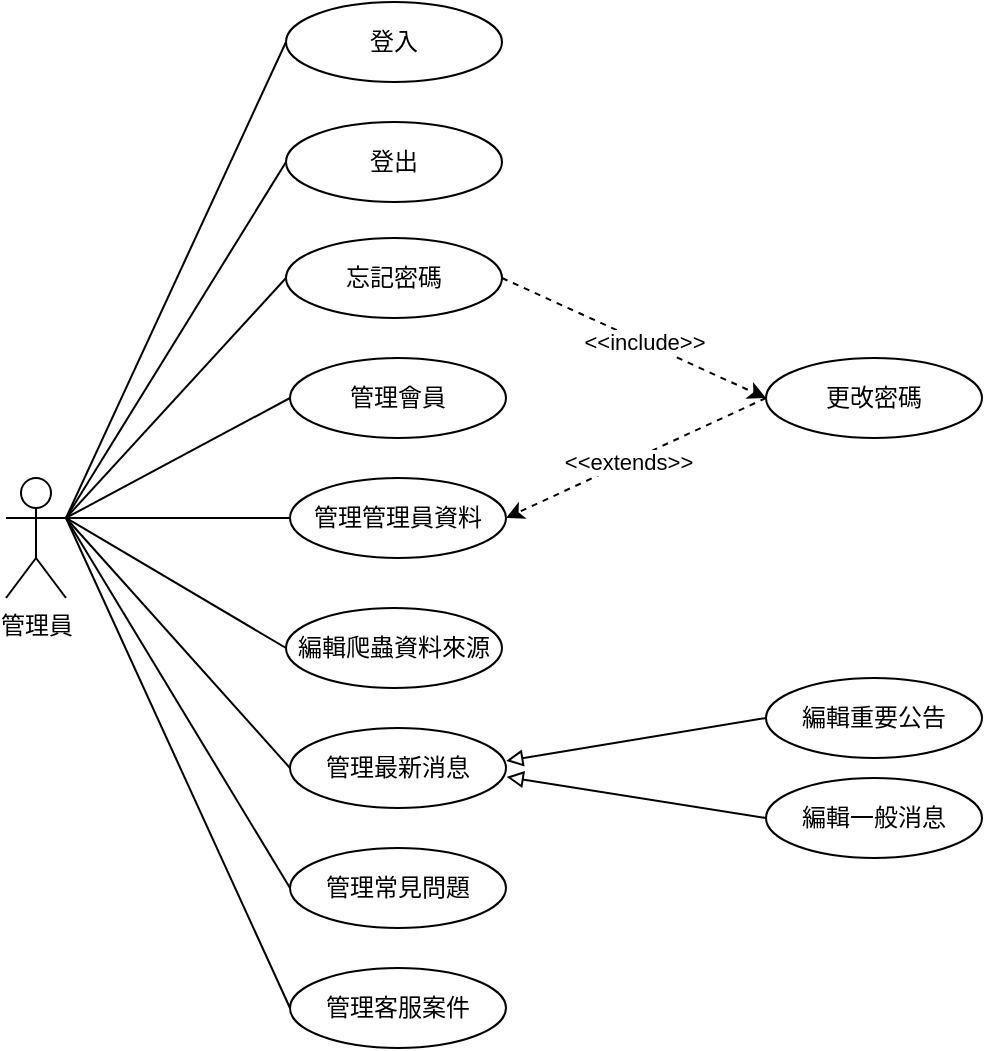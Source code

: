 <mxfile version="21.2.8" type="device">
  <diagram name="Page-1" id="SuZEew9TOA1hloKFOrxG">
    <mxGraphModel dx="978" dy="571" grid="1" gridSize="10" guides="1" tooltips="1" connect="1" arrows="1" fold="1" page="1" pageScale="1" pageWidth="827" pageHeight="1169" math="0" shadow="0">
      <root>
        <mxCell id="0" />
        <mxCell id="1" parent="0" />
        <mxCell id="WXgjw30DrMRq_QYT7Y3j-2" value="管理員" style="shape=umlActor;verticalLabelPosition=bottom;verticalAlign=top;html=1;outlineConnect=0;" parent="1" vertex="1">
          <mxGeometry x="90" y="395" width="30" height="60" as="geometry" />
        </mxCell>
        <mxCell id="WXgjw30DrMRq_QYT7Y3j-3" style="rounded=0;orthogonalLoop=1;jettySize=auto;html=1;exitX=1;exitY=0.333;exitDx=0;exitDy=0;exitPerimeter=0;entryX=0;entryY=0.5;entryDx=0;entryDy=0;endArrow=none;endFill=0;" parent="1" source="WXgjw30DrMRq_QYT7Y3j-2" target="WXgjw30DrMRq_QYT7Y3j-8" edge="1">
          <mxGeometry relative="1" as="geometry">
            <mxPoint x="90" y="455" as="sourcePoint" />
            <mxPoint x="242" y="315" as="targetPoint" />
          </mxGeometry>
        </mxCell>
        <mxCell id="WXgjw30DrMRq_QYT7Y3j-5" style="rounded=0;orthogonalLoop=1;jettySize=auto;html=1;exitX=1;exitY=0.333;exitDx=0;exitDy=0;exitPerimeter=0;entryX=0;entryY=0.5;entryDx=0;entryDy=0;endArrow=none;endFill=0;" parent="1" source="WXgjw30DrMRq_QYT7Y3j-2" target="WXgjw30DrMRq_QYT7Y3j-15" edge="1">
          <mxGeometry relative="1" as="geometry">
            <mxPoint x="90" y="455" as="sourcePoint" />
            <mxPoint x="242" y="430" as="targetPoint" />
          </mxGeometry>
        </mxCell>
        <mxCell id="WXgjw30DrMRq_QYT7Y3j-6" style="rounded=0;orthogonalLoop=1;jettySize=auto;html=1;entryX=0;entryY=0.5;entryDx=0;entryDy=0;endArrow=none;endFill=0;exitX=1;exitY=0.333;exitDx=0;exitDy=0;exitPerimeter=0;" parent="1" source="WXgjw30DrMRq_QYT7Y3j-2" target="WXgjw30DrMRq_QYT7Y3j-16" edge="1">
          <mxGeometry relative="1" as="geometry">
            <mxPoint x="80" y="445" as="sourcePoint" />
            <mxPoint x="242" y="490" as="targetPoint" />
          </mxGeometry>
        </mxCell>
        <mxCell id="WXgjw30DrMRq_QYT7Y3j-7" style="rounded=0;orthogonalLoop=1;jettySize=auto;html=1;entryX=0;entryY=0.5;entryDx=0;entryDy=0;endArrow=none;endFill=0;exitX=1;exitY=0.333;exitDx=0;exitDy=0;exitPerimeter=0;" parent="1" source="WXgjw30DrMRq_QYT7Y3j-2" target="WXgjw30DrMRq_QYT7Y3j-17" edge="1">
          <mxGeometry relative="1" as="geometry">
            <mxPoint x="90" y="455" as="sourcePoint" />
            <mxPoint x="242" y="550" as="targetPoint" />
          </mxGeometry>
        </mxCell>
        <mxCell id="WXgjw30DrMRq_QYT7Y3j-8" value="管理會員" style="ellipse;whiteSpace=wrap;html=1;container=0;" parent="1" vertex="1">
          <mxGeometry x="232" y="335" width="108" height="40" as="geometry" />
        </mxCell>
        <mxCell id="WXgjw30DrMRq_QYT7Y3j-15" value="管理最新消息" style="ellipse;whiteSpace=wrap;html=1;container=0;" parent="1" vertex="1">
          <mxGeometry x="232" y="520" width="108" height="40" as="geometry" />
        </mxCell>
        <mxCell id="WXgjw30DrMRq_QYT7Y3j-16" value="管理常見問題" style="ellipse;whiteSpace=wrap;html=1;container=0;" parent="1" vertex="1">
          <mxGeometry x="232" y="580" width="108" height="40" as="geometry" />
        </mxCell>
        <mxCell id="WXgjw30DrMRq_QYT7Y3j-17" value="管理客服案件" style="ellipse;whiteSpace=wrap;html=1;container=0;" parent="1" vertex="1">
          <mxGeometry x="232" y="640" width="108" height="40" as="geometry" />
        </mxCell>
        <mxCell id="WXgjw30DrMRq_QYT7Y3j-23" value="編輯爬蟲資料來源" style="ellipse;whiteSpace=wrap;html=1;container=0;" parent="1" vertex="1">
          <mxGeometry x="230" y="460" width="108" height="40" as="geometry" />
        </mxCell>
        <mxCell id="WXgjw30DrMRq_QYT7Y3j-24" style="rounded=0;orthogonalLoop=1;jettySize=auto;html=1;entryX=0;entryY=0.5;entryDx=0;entryDy=0;endArrow=none;endFill=0;exitX=1;exitY=0.333;exitDx=0;exitDy=0;exitPerimeter=0;" parent="1" source="WXgjw30DrMRq_QYT7Y3j-2" target="WXgjw30DrMRq_QYT7Y3j-23" edge="1">
          <mxGeometry relative="1" as="geometry">
            <mxPoint x="140" y="465" as="sourcePoint" />
            <mxPoint x="242" y="615" as="targetPoint" />
          </mxGeometry>
        </mxCell>
        <mxCell id="WXgjw30DrMRq_QYT7Y3j-25" value="登出" style="ellipse;whiteSpace=wrap;html=1;container=0;" parent="1" vertex="1">
          <mxGeometry x="230" y="217" width="108" height="40" as="geometry" />
        </mxCell>
        <mxCell id="WXgjw30DrMRq_QYT7Y3j-26" style="rounded=0;orthogonalLoop=1;jettySize=auto;html=1;exitX=1;exitY=0.333;exitDx=0;exitDy=0;exitPerimeter=0;entryX=0;entryY=0.5;entryDx=0;entryDy=0;endArrow=none;endFill=0;" parent="1" source="WXgjw30DrMRq_QYT7Y3j-2" target="WXgjw30DrMRq_QYT7Y3j-25" edge="1">
          <mxGeometry relative="1" as="geometry">
            <mxPoint x="140" y="465" as="sourcePoint" />
            <mxPoint x="242" y="245" as="targetPoint" />
          </mxGeometry>
        </mxCell>
        <mxCell id="WXgjw30DrMRq_QYT7Y3j-28" value="登入" style="ellipse;whiteSpace=wrap;html=1;container=0;" parent="1" vertex="1">
          <mxGeometry x="230" y="157" width="108" height="40" as="geometry" />
        </mxCell>
        <mxCell id="WXgjw30DrMRq_QYT7Y3j-30" style="rounded=0;orthogonalLoop=1;jettySize=auto;html=1;exitX=1;exitY=0.333;exitDx=0;exitDy=0;exitPerimeter=0;entryX=0;entryY=0.5;entryDx=0;entryDy=0;endArrow=none;endFill=0;" parent="1" source="WXgjw30DrMRq_QYT7Y3j-2" target="WXgjw30DrMRq_QYT7Y3j-28" edge="1">
          <mxGeometry relative="1" as="geometry">
            <mxPoint x="140" y="465" as="sourcePoint" />
            <mxPoint x="240" y="305" as="targetPoint" />
          </mxGeometry>
        </mxCell>
        <mxCell id="WXgjw30DrMRq_QYT7Y3j-31" style="rounded=0;orthogonalLoop=1;jettySize=auto;html=1;endArrow=block;endFill=0;exitX=0;exitY=0.5;exitDx=0;exitDy=0;entryX=1.001;entryY=0.411;entryDx=0;entryDy=0;entryPerimeter=0;" parent="1" source="WXgjw30DrMRq_QYT7Y3j-33" target="WXgjw30DrMRq_QYT7Y3j-15" edge="1">
          <mxGeometry relative="1" as="geometry">
            <mxPoint x="430" y="535" as="sourcePoint" />
            <mxPoint x="341" y="537" as="targetPoint" />
          </mxGeometry>
        </mxCell>
        <mxCell id="WXgjw30DrMRq_QYT7Y3j-33" value="編輯重要公告" style="ellipse;whiteSpace=wrap;html=1;container=0;" parent="1" vertex="1">
          <mxGeometry x="470" y="495" width="108" height="40" as="geometry" />
        </mxCell>
        <mxCell id="WXgjw30DrMRq_QYT7Y3j-34" style="rounded=0;orthogonalLoop=1;jettySize=auto;html=1;endArrow=block;endFill=0;exitX=0;exitY=0.5;exitDx=0;exitDy=0;entryX=1.003;entryY=0.611;entryDx=0;entryDy=0;entryPerimeter=0;" parent="1" source="WXgjw30DrMRq_QYT7Y3j-36" target="WXgjw30DrMRq_QYT7Y3j-15" edge="1">
          <mxGeometry relative="1" as="geometry">
            <mxPoint x="490" y="655" as="sourcePoint" />
            <mxPoint x="350" y="555" as="targetPoint" />
          </mxGeometry>
        </mxCell>
        <mxCell id="WXgjw30DrMRq_QYT7Y3j-36" value="編輯一般消息" style="ellipse;whiteSpace=wrap;html=1;container=0;" parent="1" vertex="1">
          <mxGeometry x="470" y="545" width="108" height="40" as="geometry" />
        </mxCell>
        <mxCell id="wSWPm3iXLJAQjEurI_lx-1" value="管理管理員資料" style="ellipse;whiteSpace=wrap;html=1;container=0;" parent="1" vertex="1">
          <mxGeometry x="232" y="395" width="108" height="40" as="geometry" />
        </mxCell>
        <mxCell id="wSWPm3iXLJAQjEurI_lx-2" style="rounded=0;orthogonalLoop=1;jettySize=auto;html=1;entryX=0;entryY=0.5;entryDx=0;entryDy=0;endArrow=none;endFill=0;exitX=1;exitY=0.333;exitDx=0;exitDy=0;exitPerimeter=0;" parent="1" source="WXgjw30DrMRq_QYT7Y3j-2" target="wSWPm3iXLJAQjEurI_lx-1" edge="1">
          <mxGeometry relative="1" as="geometry">
            <mxPoint x="130" y="425" as="sourcePoint" />
            <mxPoint x="242" y="605" as="targetPoint" />
          </mxGeometry>
        </mxCell>
        <mxCell id="wSWPm3iXLJAQjEurI_lx-3" value="忘記密碼" style="ellipse;whiteSpace=wrap;html=1;container=0;" parent="1" vertex="1">
          <mxGeometry x="230" y="275" width="108" height="40" as="geometry" />
        </mxCell>
        <mxCell id="wSWPm3iXLJAQjEurI_lx-4" style="rounded=0;orthogonalLoop=1;jettySize=auto;html=1;exitX=1;exitY=0.333;exitDx=0;exitDy=0;exitPerimeter=0;entryX=0;entryY=0.5;entryDx=0;entryDy=0;endArrow=none;endFill=0;" parent="1" source="WXgjw30DrMRq_QYT7Y3j-2" target="wSWPm3iXLJAQjEurI_lx-3" edge="1">
          <mxGeometry relative="1" as="geometry">
            <mxPoint x="120" y="470" as="sourcePoint" />
            <mxPoint x="242" y="300" as="targetPoint" />
          </mxGeometry>
        </mxCell>
        <mxCell id="wSWPm3iXLJAQjEurI_lx-5" style="rounded=0;orthogonalLoop=1;jettySize=auto;html=1;endArrow=classic;endFill=1;exitX=1;exitY=0.5;exitDx=0;exitDy=0;entryX=0;entryY=0.5;entryDx=0;entryDy=0;dashed=1;" parent="1" source="wSWPm3iXLJAQjEurI_lx-3" target="wSWPm3iXLJAQjEurI_lx-6" edge="1">
          <mxGeometry relative="1" as="geometry">
            <mxPoint x="440" y="400" as="sourcePoint" />
            <mxPoint x="480" y="440" as="targetPoint" />
          </mxGeometry>
        </mxCell>
        <mxCell id="wSWPm3iXLJAQjEurI_lx-8" value="&amp;lt;&amp;lt;include&amp;gt;&amp;gt;" style="edgeLabel;html=1;align=center;verticalAlign=middle;resizable=0;points=[];" parent="wSWPm3iXLJAQjEurI_lx-5" vertex="1" connectable="0">
          <mxGeometry x="0.069" relative="1" as="geometry">
            <mxPoint as="offset" />
          </mxGeometry>
        </mxCell>
        <mxCell id="wSWPm3iXLJAQjEurI_lx-6" value="更改密碼" style="ellipse;whiteSpace=wrap;html=1;container=0;" parent="1" vertex="1">
          <mxGeometry x="470" y="335" width="108" height="40" as="geometry" />
        </mxCell>
        <mxCell id="wSWPm3iXLJAQjEurI_lx-9" style="rounded=0;orthogonalLoop=1;jettySize=auto;html=1;endArrow=classic;endFill=1;exitX=0;exitY=0.5;exitDx=0;exitDy=0;entryX=1;entryY=0.5;entryDx=0;entryDy=0;dashed=1;" parent="1" source="wSWPm3iXLJAQjEurI_lx-6" target="wSWPm3iXLJAQjEurI_lx-1" edge="1">
          <mxGeometry relative="1" as="geometry">
            <mxPoint x="360" y="360" as="sourcePoint" />
            <mxPoint x="522" y="460" as="targetPoint" />
          </mxGeometry>
        </mxCell>
        <mxCell id="wSWPm3iXLJAQjEurI_lx-10" value="&amp;lt;&amp;lt;extends&amp;gt;&amp;gt;" style="edgeLabel;html=1;align=center;verticalAlign=middle;resizable=0;points=[];" parent="wSWPm3iXLJAQjEurI_lx-9" vertex="1" connectable="0">
          <mxGeometry x="0.069" relative="1" as="geometry">
            <mxPoint as="offset" />
          </mxGeometry>
        </mxCell>
      </root>
    </mxGraphModel>
  </diagram>
</mxfile>
